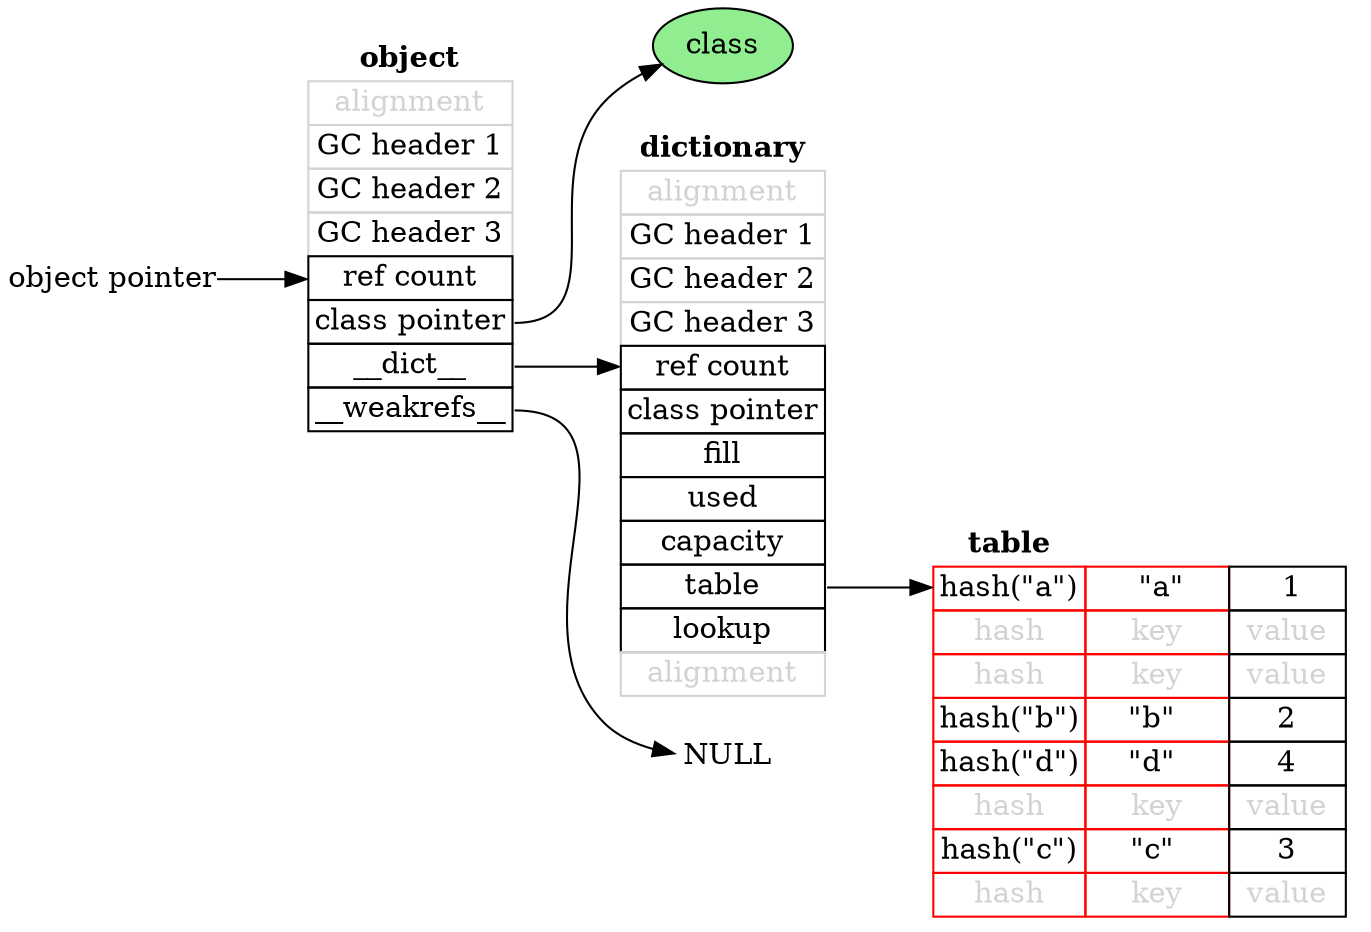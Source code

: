 digraph object_layout_27 {
    
    graph [ dpi = 300 ]; 

    rankdir = "LR"

    NULL [ label = " NULL"; shape="plain"]
    class [label="class"; fillcolor="lightgreen"; style="filled"]

    object [
        shape = none
        label = <<table border="0" cellspacing="0">
                    <tr><td><b>object</b></td></tr>
                    <tr><td border="1" color = "lightgrey" ><font color = "lightgray">alignment</font></td></tr>
                    <tr><td border="1" color = "lightgrey" >GC header 1</td></tr>
                    <tr><td border="1" color = "lightgrey" >GC header 2</td></tr>
                    <tr><td border="1" color = "lightgrey" >GC header 3</td></tr>
                    <tr><td port="p0" border="1">ref count</td></tr>
                    <tr><td port="cls" border="1">class pointer</td></tr>
                    <tr><td port="dict" border="1">__dict__</td></tr>
                    <tr><td port="weak" border="1">__weakrefs__</td></tr>
                </table>>
    ]

    dictionary [
        shape = none
        label = <<table border="0" cellspacing="0">
                    <tr><td><b>dictionary</b></td></tr>
                    <tr><td border="1" color = "lightgrey" ><font color = "lightgray">alignment</font></td></tr>
                    <tr><td border="1" color = "lightgrey" >GC header 1</td></tr>
                    <tr><td border="1" color = "lightgrey" >GC header 2</td></tr>
                    <tr><td border="1" color = "lightgrey" >GC header 3</td></tr>
                    <tr><td port="p0" border="1">ref count</td></tr>
                    <tr><td port="cls" border="1">class pointer</td></tr>
                    <tr><td border="1">fill</td></tr>
                    <tr><td border="1">used</td></tr>
                    <tr><td border="1">capacity</td></tr>
                    <tr><td port="table" border="1">table</td></tr>
                    <tr><td border="1">lookup</td></tr>
                    <tr><td border="1" color = "lightgrey" ><font color = "lightgray">alignment</font></td></tr>
                </table>>
    ]

    table [
        shape = none
        label = <<table border="0" cellspacing="0">
                    <tr><td><b>table</b></td></tr>
                    <tr><td port="p0"  border="1" color = "red">hash("a")</td>
                    <td border="1" color = "red">     "a"    </td>
                    <td border="1">     1    </td></tr>
                    <tr><td border="1" color = "red"><font color = "lightgray">hash</font></td>
                    <td border="1" color = "red"><font color = "lightgray">key</font></td>
                    <td border="1"><font color = "lightgray">value</font></td></tr>
                    <tr><td border="1" color = "red"><font color = "lightgray">hash</font></td>
                    <td border="1" color = "red"><font color = "lightgray">key</font></td>
                    <td border="1"><font color = "lightgray">value</font></td></tr>
                    <tr><td border="1" color = "red">hash("b")</td>
                    <td border="1" color = "red">"b" </td>
                    <td border="1"> 2 </td></tr>
                    <tr><td border="1" color = "red">hash("d")</td>
                    <td border="1" color = "red">"d" </td>
                    <td border="1"> 4 </td></tr>
                    <tr><td border="1" color = "red"><font color = "lightgray">hash</font></td>
                    <td border="1" color = "red"><font color = "lightgray">key</font></td>
                    <td border="1"><font color = "lightgray">value</font></td></tr>
                    <tr><td border="1" color = "red">hash("c")</td>
                    <td border="1" color = "red">"c" </td>
                    <td border="1"> 3 </td></tr>
                    <tr><td border="1" color = "red"><font color = "lightgray">hash</font></td>
                    <td border="1" color = "red"><font color = "lightgray">key</font></td>
                    <td border="1"><font color = "lightgray">value</font></td></tr>

                </table>>
    ]

    op [label="object pointer"; shape="plain"]
    op -> object:p0

    object:weak ->  NULL
    object:cls -> class
    object:dict -> dictionary:p0
    dictionary:table -> table:p0
}

